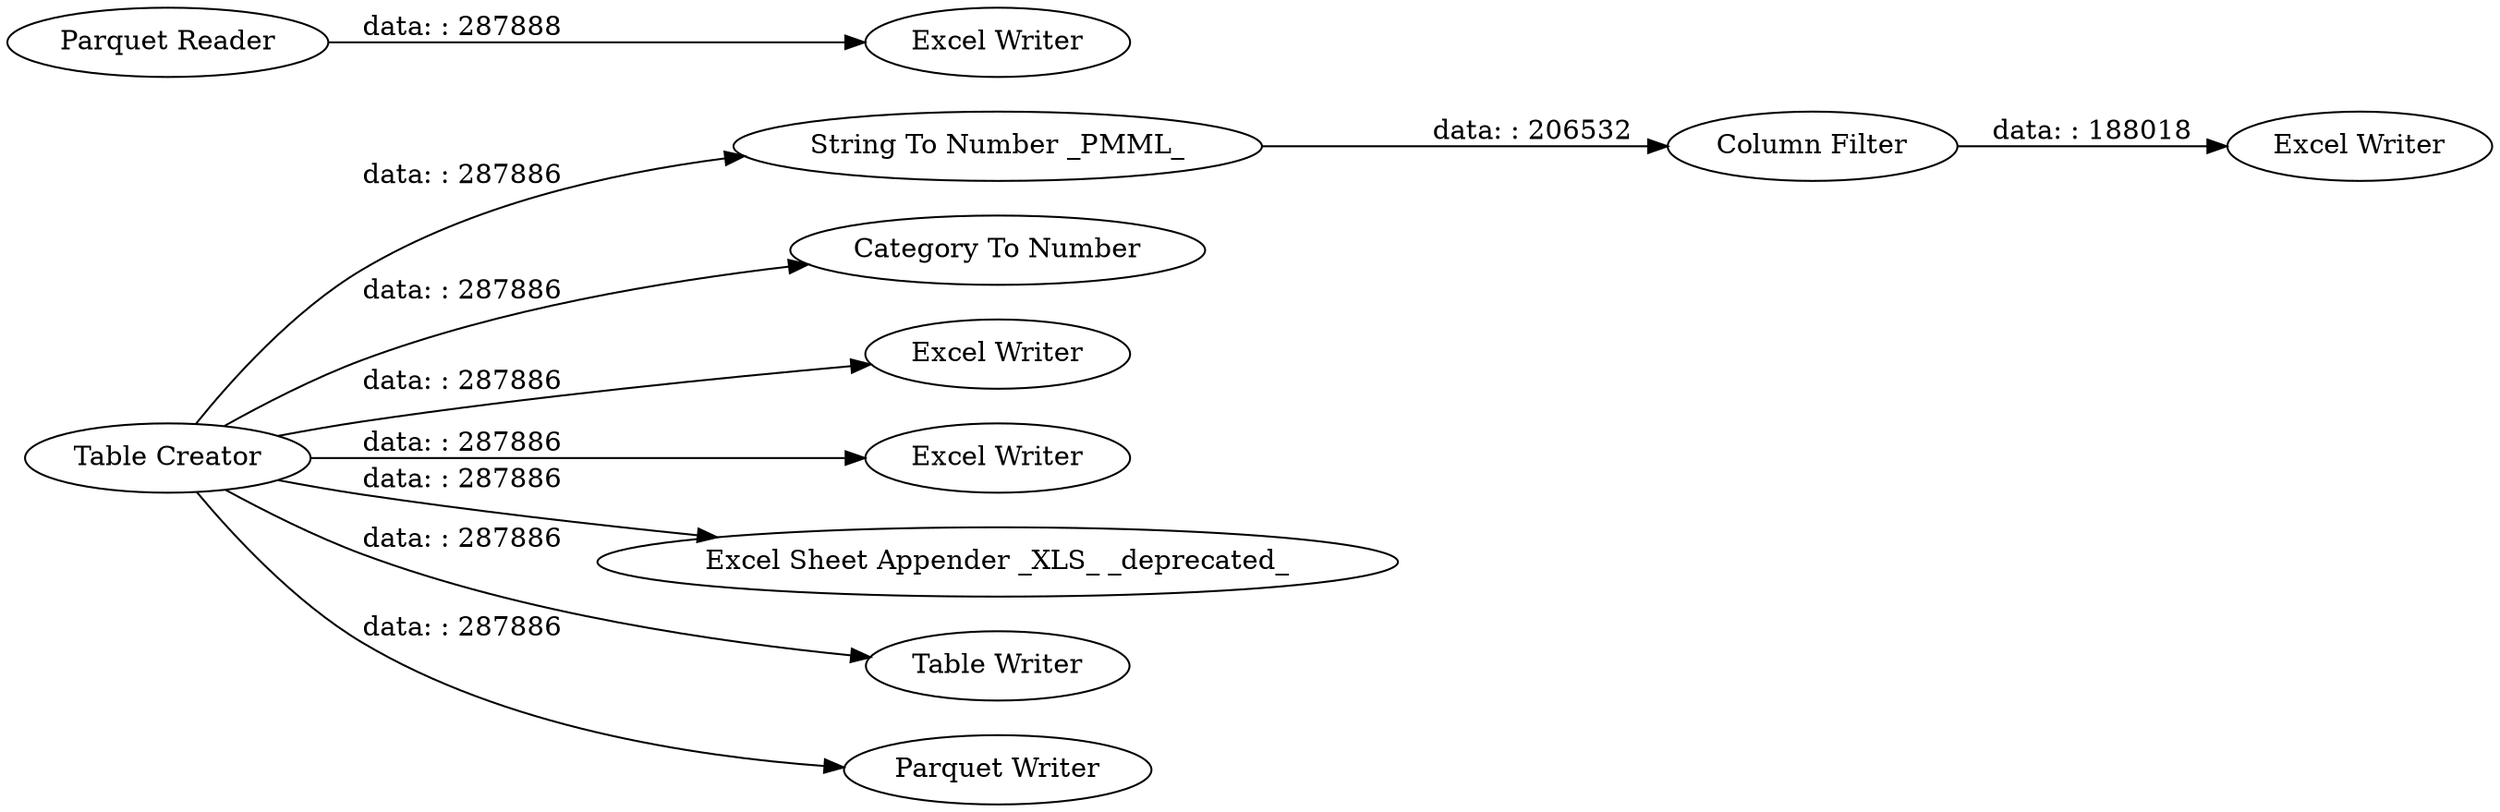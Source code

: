 digraph {
	"-865464617391836_1047" [label="String To Number _PMML_"]
	"-865464617391836_1042" [label="Parquet Reader"]
	"-865464617391836_1046" [label="Category To Number"]
	"-865464617391836_1045" [label="Excel Writer"]
	"-865464617391836_2" [label="Excel Writer"]
	"-865464617391836_1044" [label="Excel Writer"]
	"-865464617391836_1049" [label="Column Filter"]
	"-865464617391836_1040" [label="Excel Sheet Appender _XLS_ _deprecated_"]
	"-865464617391836_1041" [label="Table Writer"]
	"-865464617391836_1" [label="Table Creator"]
	"-865464617391836_1048" [label="Excel Writer"]
	"-865464617391836_1043" [label="Parquet Writer"]
	"-865464617391836_1" -> "-865464617391836_2" [label="data: : 287886"]
	"-865464617391836_1042" -> "-865464617391836_1044" [label="data: : 287888"]
	"-865464617391836_1" -> "-865464617391836_1046" [label="data: : 287886"]
	"-865464617391836_1" -> "-865464617391836_1047" [label="data: : 287886"]
	"-865464617391836_1" -> "-865464617391836_1041" [label="data: : 287886"]
	"-865464617391836_1" -> "-865464617391836_1040" [label="data: : 287886"]
	"-865464617391836_1" -> "-865464617391836_1043" [label="data: : 287886"]
	"-865464617391836_1" -> "-865464617391836_1045" [label="data: : 287886"]
	"-865464617391836_1047" -> "-865464617391836_1049" [label="data: : 206532"]
	"-865464617391836_1049" -> "-865464617391836_1048" [label="data: : 188018"]
	rankdir=LR
}
